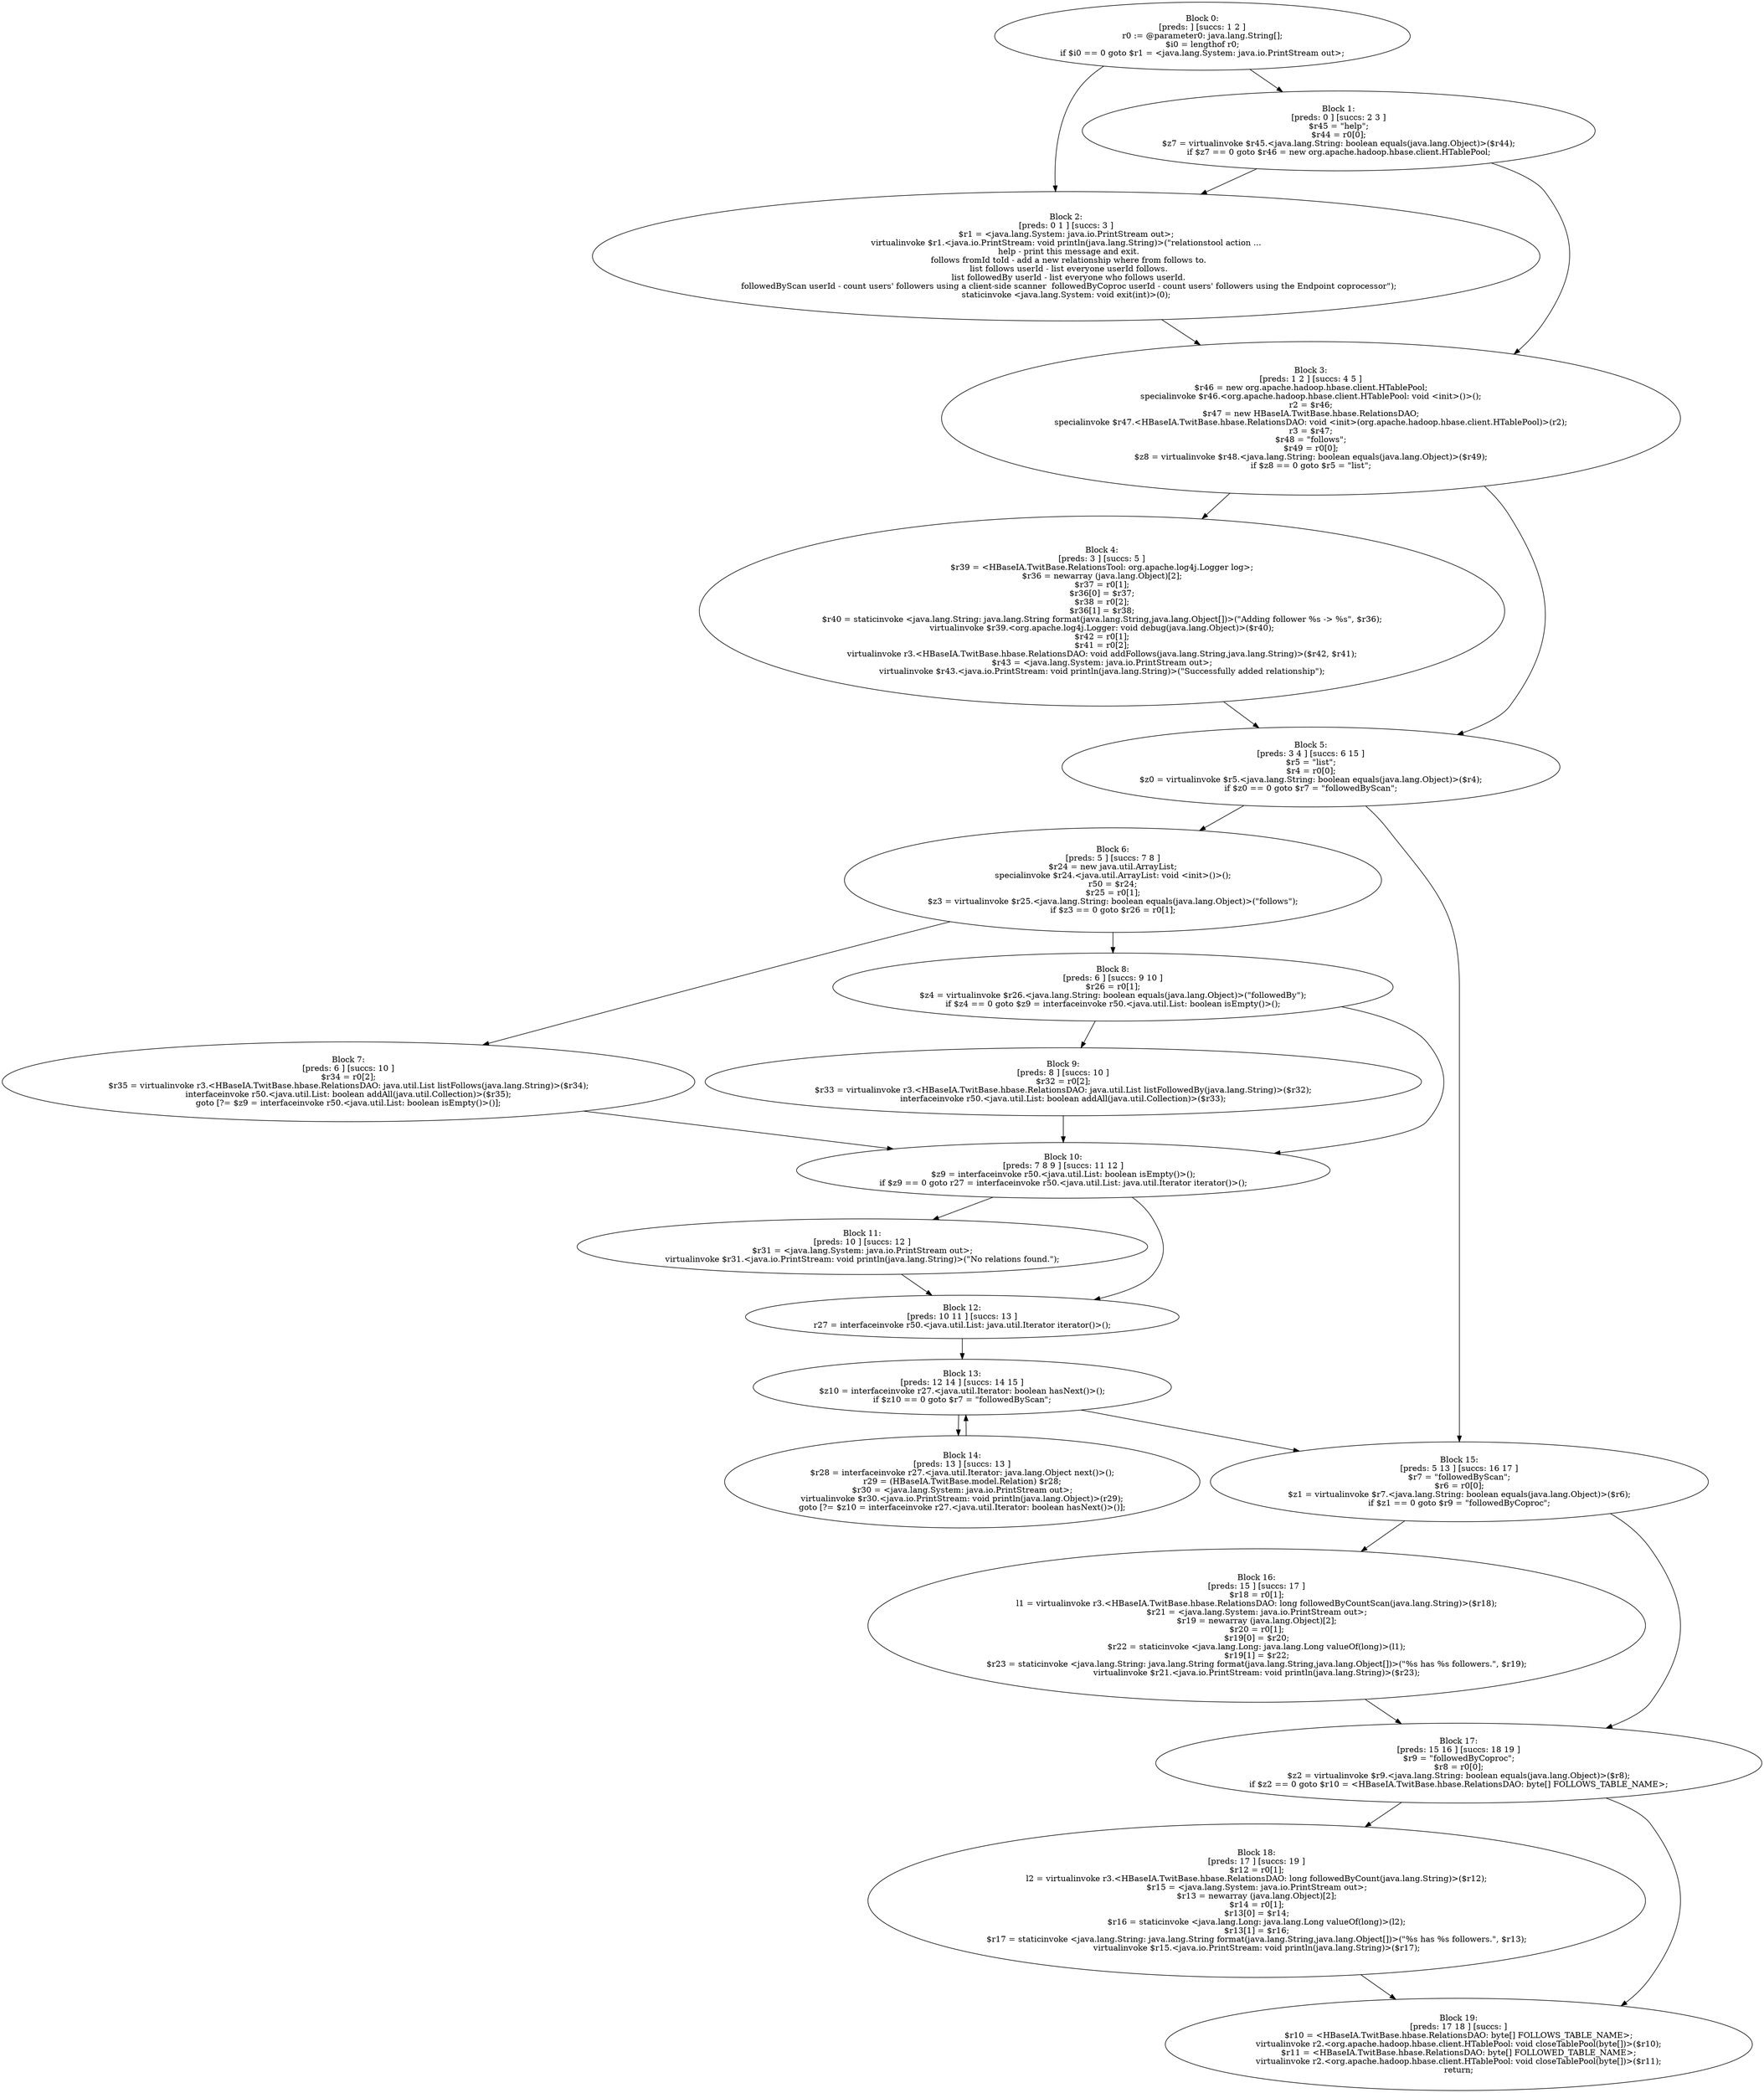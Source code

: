 digraph "unitGraph" {
    "Block 0:
[preds: ] [succs: 1 2 ]
r0 := @parameter0: java.lang.String[];
$i0 = lengthof r0;
if $i0 == 0 goto $r1 = <java.lang.System: java.io.PrintStream out>;
"
    "Block 1:
[preds: 0 ] [succs: 2 3 ]
$r45 = \"help\";
$r44 = r0[0];
$z7 = virtualinvoke $r45.<java.lang.String: boolean equals(java.lang.Object)>($r44);
if $z7 == 0 goto $r46 = new org.apache.hadoop.hbase.client.HTablePool;
"
    "Block 2:
[preds: 0 1 ] [succs: 3 ]
$r1 = <java.lang.System: java.io.PrintStream out>;
virtualinvoke $r1.<java.io.PrintStream: void println(java.lang.String)>(\"relationstool action ...\n  help - print this message and exit.\n  follows fromId toId - add a new relationship where from follows to.\n  list follows userId - list everyone userId follows.\n  list followedBy userId - list everyone who follows userId.\n  followedByScan userId - count users\' followers using a client-side scanner  followedByCoproc userId - count users\' followers using the Endpoint coprocessor\");
staticinvoke <java.lang.System: void exit(int)>(0);
"
    "Block 3:
[preds: 1 2 ] [succs: 4 5 ]
$r46 = new org.apache.hadoop.hbase.client.HTablePool;
specialinvoke $r46.<org.apache.hadoop.hbase.client.HTablePool: void <init>()>();
r2 = $r46;
$r47 = new HBaseIA.TwitBase.hbase.RelationsDAO;
specialinvoke $r47.<HBaseIA.TwitBase.hbase.RelationsDAO: void <init>(org.apache.hadoop.hbase.client.HTablePool)>(r2);
r3 = $r47;
$r48 = \"follows\";
$r49 = r0[0];
$z8 = virtualinvoke $r48.<java.lang.String: boolean equals(java.lang.Object)>($r49);
if $z8 == 0 goto $r5 = \"list\";
"
    "Block 4:
[preds: 3 ] [succs: 5 ]
$r39 = <HBaseIA.TwitBase.RelationsTool: org.apache.log4j.Logger log>;
$r36 = newarray (java.lang.Object)[2];
$r37 = r0[1];
$r36[0] = $r37;
$r38 = r0[2];
$r36[1] = $r38;
$r40 = staticinvoke <java.lang.String: java.lang.String format(java.lang.String,java.lang.Object[])>(\"Adding follower %s -> %s\", $r36);
virtualinvoke $r39.<org.apache.log4j.Logger: void debug(java.lang.Object)>($r40);
$r42 = r0[1];
$r41 = r0[2];
virtualinvoke r3.<HBaseIA.TwitBase.hbase.RelationsDAO: void addFollows(java.lang.String,java.lang.String)>($r42, $r41);
$r43 = <java.lang.System: java.io.PrintStream out>;
virtualinvoke $r43.<java.io.PrintStream: void println(java.lang.String)>(\"Successfully added relationship\");
"
    "Block 5:
[preds: 3 4 ] [succs: 6 15 ]
$r5 = \"list\";
$r4 = r0[0];
$z0 = virtualinvoke $r5.<java.lang.String: boolean equals(java.lang.Object)>($r4);
if $z0 == 0 goto $r7 = \"followedByScan\";
"
    "Block 6:
[preds: 5 ] [succs: 7 8 ]
$r24 = new java.util.ArrayList;
specialinvoke $r24.<java.util.ArrayList: void <init>()>();
r50 = $r24;
$r25 = r0[1];
$z3 = virtualinvoke $r25.<java.lang.String: boolean equals(java.lang.Object)>(\"follows\");
if $z3 == 0 goto $r26 = r0[1];
"
    "Block 7:
[preds: 6 ] [succs: 10 ]
$r34 = r0[2];
$r35 = virtualinvoke r3.<HBaseIA.TwitBase.hbase.RelationsDAO: java.util.List listFollows(java.lang.String)>($r34);
interfaceinvoke r50.<java.util.List: boolean addAll(java.util.Collection)>($r35);
goto [?= $z9 = interfaceinvoke r50.<java.util.List: boolean isEmpty()>()];
"
    "Block 8:
[preds: 6 ] [succs: 9 10 ]
$r26 = r0[1];
$z4 = virtualinvoke $r26.<java.lang.String: boolean equals(java.lang.Object)>(\"followedBy\");
if $z4 == 0 goto $z9 = interfaceinvoke r50.<java.util.List: boolean isEmpty()>();
"
    "Block 9:
[preds: 8 ] [succs: 10 ]
$r32 = r0[2];
$r33 = virtualinvoke r3.<HBaseIA.TwitBase.hbase.RelationsDAO: java.util.List listFollowedBy(java.lang.String)>($r32);
interfaceinvoke r50.<java.util.List: boolean addAll(java.util.Collection)>($r33);
"
    "Block 10:
[preds: 7 8 9 ] [succs: 11 12 ]
$z9 = interfaceinvoke r50.<java.util.List: boolean isEmpty()>();
if $z9 == 0 goto r27 = interfaceinvoke r50.<java.util.List: java.util.Iterator iterator()>();
"
    "Block 11:
[preds: 10 ] [succs: 12 ]
$r31 = <java.lang.System: java.io.PrintStream out>;
virtualinvoke $r31.<java.io.PrintStream: void println(java.lang.String)>(\"No relations found.\");
"
    "Block 12:
[preds: 10 11 ] [succs: 13 ]
r27 = interfaceinvoke r50.<java.util.List: java.util.Iterator iterator()>();
"
    "Block 13:
[preds: 12 14 ] [succs: 14 15 ]
$z10 = interfaceinvoke r27.<java.util.Iterator: boolean hasNext()>();
if $z10 == 0 goto $r7 = \"followedByScan\";
"
    "Block 14:
[preds: 13 ] [succs: 13 ]
$r28 = interfaceinvoke r27.<java.util.Iterator: java.lang.Object next()>();
r29 = (HBaseIA.TwitBase.model.Relation) $r28;
$r30 = <java.lang.System: java.io.PrintStream out>;
virtualinvoke $r30.<java.io.PrintStream: void println(java.lang.Object)>(r29);
goto [?= $z10 = interfaceinvoke r27.<java.util.Iterator: boolean hasNext()>()];
"
    "Block 15:
[preds: 5 13 ] [succs: 16 17 ]
$r7 = \"followedByScan\";
$r6 = r0[0];
$z1 = virtualinvoke $r7.<java.lang.String: boolean equals(java.lang.Object)>($r6);
if $z1 == 0 goto $r9 = \"followedByCoproc\";
"
    "Block 16:
[preds: 15 ] [succs: 17 ]
$r18 = r0[1];
l1 = virtualinvoke r3.<HBaseIA.TwitBase.hbase.RelationsDAO: long followedByCountScan(java.lang.String)>($r18);
$r21 = <java.lang.System: java.io.PrintStream out>;
$r19 = newarray (java.lang.Object)[2];
$r20 = r0[1];
$r19[0] = $r20;
$r22 = staticinvoke <java.lang.Long: java.lang.Long valueOf(long)>(l1);
$r19[1] = $r22;
$r23 = staticinvoke <java.lang.String: java.lang.String format(java.lang.String,java.lang.Object[])>(\"%s has %s followers.\", $r19);
virtualinvoke $r21.<java.io.PrintStream: void println(java.lang.String)>($r23);
"
    "Block 17:
[preds: 15 16 ] [succs: 18 19 ]
$r9 = \"followedByCoproc\";
$r8 = r0[0];
$z2 = virtualinvoke $r9.<java.lang.String: boolean equals(java.lang.Object)>($r8);
if $z2 == 0 goto $r10 = <HBaseIA.TwitBase.hbase.RelationsDAO: byte[] FOLLOWS_TABLE_NAME>;
"
    "Block 18:
[preds: 17 ] [succs: 19 ]
$r12 = r0[1];
l2 = virtualinvoke r3.<HBaseIA.TwitBase.hbase.RelationsDAO: long followedByCount(java.lang.String)>($r12);
$r15 = <java.lang.System: java.io.PrintStream out>;
$r13 = newarray (java.lang.Object)[2];
$r14 = r0[1];
$r13[0] = $r14;
$r16 = staticinvoke <java.lang.Long: java.lang.Long valueOf(long)>(l2);
$r13[1] = $r16;
$r17 = staticinvoke <java.lang.String: java.lang.String format(java.lang.String,java.lang.Object[])>(\"%s has %s followers.\", $r13);
virtualinvoke $r15.<java.io.PrintStream: void println(java.lang.String)>($r17);
"
    "Block 19:
[preds: 17 18 ] [succs: ]
$r10 = <HBaseIA.TwitBase.hbase.RelationsDAO: byte[] FOLLOWS_TABLE_NAME>;
virtualinvoke r2.<org.apache.hadoop.hbase.client.HTablePool: void closeTablePool(byte[])>($r10);
$r11 = <HBaseIA.TwitBase.hbase.RelationsDAO: byte[] FOLLOWED_TABLE_NAME>;
virtualinvoke r2.<org.apache.hadoop.hbase.client.HTablePool: void closeTablePool(byte[])>($r11);
return;
"
    "Block 0:
[preds: ] [succs: 1 2 ]
r0 := @parameter0: java.lang.String[];
$i0 = lengthof r0;
if $i0 == 0 goto $r1 = <java.lang.System: java.io.PrintStream out>;
"->"Block 1:
[preds: 0 ] [succs: 2 3 ]
$r45 = \"help\";
$r44 = r0[0];
$z7 = virtualinvoke $r45.<java.lang.String: boolean equals(java.lang.Object)>($r44);
if $z7 == 0 goto $r46 = new org.apache.hadoop.hbase.client.HTablePool;
";
    "Block 0:
[preds: ] [succs: 1 2 ]
r0 := @parameter0: java.lang.String[];
$i0 = lengthof r0;
if $i0 == 0 goto $r1 = <java.lang.System: java.io.PrintStream out>;
"->"Block 2:
[preds: 0 1 ] [succs: 3 ]
$r1 = <java.lang.System: java.io.PrintStream out>;
virtualinvoke $r1.<java.io.PrintStream: void println(java.lang.String)>(\"relationstool action ...\n  help - print this message and exit.\n  follows fromId toId - add a new relationship where from follows to.\n  list follows userId - list everyone userId follows.\n  list followedBy userId - list everyone who follows userId.\n  followedByScan userId - count users\' followers using a client-side scanner  followedByCoproc userId - count users\' followers using the Endpoint coprocessor\");
staticinvoke <java.lang.System: void exit(int)>(0);
";
    "Block 1:
[preds: 0 ] [succs: 2 3 ]
$r45 = \"help\";
$r44 = r0[0];
$z7 = virtualinvoke $r45.<java.lang.String: boolean equals(java.lang.Object)>($r44);
if $z7 == 0 goto $r46 = new org.apache.hadoop.hbase.client.HTablePool;
"->"Block 2:
[preds: 0 1 ] [succs: 3 ]
$r1 = <java.lang.System: java.io.PrintStream out>;
virtualinvoke $r1.<java.io.PrintStream: void println(java.lang.String)>(\"relationstool action ...\n  help - print this message and exit.\n  follows fromId toId - add a new relationship where from follows to.\n  list follows userId - list everyone userId follows.\n  list followedBy userId - list everyone who follows userId.\n  followedByScan userId - count users\' followers using a client-side scanner  followedByCoproc userId - count users\' followers using the Endpoint coprocessor\");
staticinvoke <java.lang.System: void exit(int)>(0);
";
    "Block 1:
[preds: 0 ] [succs: 2 3 ]
$r45 = \"help\";
$r44 = r0[0];
$z7 = virtualinvoke $r45.<java.lang.String: boolean equals(java.lang.Object)>($r44);
if $z7 == 0 goto $r46 = new org.apache.hadoop.hbase.client.HTablePool;
"->"Block 3:
[preds: 1 2 ] [succs: 4 5 ]
$r46 = new org.apache.hadoop.hbase.client.HTablePool;
specialinvoke $r46.<org.apache.hadoop.hbase.client.HTablePool: void <init>()>();
r2 = $r46;
$r47 = new HBaseIA.TwitBase.hbase.RelationsDAO;
specialinvoke $r47.<HBaseIA.TwitBase.hbase.RelationsDAO: void <init>(org.apache.hadoop.hbase.client.HTablePool)>(r2);
r3 = $r47;
$r48 = \"follows\";
$r49 = r0[0];
$z8 = virtualinvoke $r48.<java.lang.String: boolean equals(java.lang.Object)>($r49);
if $z8 == 0 goto $r5 = \"list\";
";
    "Block 2:
[preds: 0 1 ] [succs: 3 ]
$r1 = <java.lang.System: java.io.PrintStream out>;
virtualinvoke $r1.<java.io.PrintStream: void println(java.lang.String)>(\"relationstool action ...\n  help - print this message and exit.\n  follows fromId toId - add a new relationship where from follows to.\n  list follows userId - list everyone userId follows.\n  list followedBy userId - list everyone who follows userId.\n  followedByScan userId - count users\' followers using a client-side scanner  followedByCoproc userId - count users\' followers using the Endpoint coprocessor\");
staticinvoke <java.lang.System: void exit(int)>(0);
"->"Block 3:
[preds: 1 2 ] [succs: 4 5 ]
$r46 = new org.apache.hadoop.hbase.client.HTablePool;
specialinvoke $r46.<org.apache.hadoop.hbase.client.HTablePool: void <init>()>();
r2 = $r46;
$r47 = new HBaseIA.TwitBase.hbase.RelationsDAO;
specialinvoke $r47.<HBaseIA.TwitBase.hbase.RelationsDAO: void <init>(org.apache.hadoop.hbase.client.HTablePool)>(r2);
r3 = $r47;
$r48 = \"follows\";
$r49 = r0[0];
$z8 = virtualinvoke $r48.<java.lang.String: boolean equals(java.lang.Object)>($r49);
if $z8 == 0 goto $r5 = \"list\";
";
    "Block 3:
[preds: 1 2 ] [succs: 4 5 ]
$r46 = new org.apache.hadoop.hbase.client.HTablePool;
specialinvoke $r46.<org.apache.hadoop.hbase.client.HTablePool: void <init>()>();
r2 = $r46;
$r47 = new HBaseIA.TwitBase.hbase.RelationsDAO;
specialinvoke $r47.<HBaseIA.TwitBase.hbase.RelationsDAO: void <init>(org.apache.hadoop.hbase.client.HTablePool)>(r2);
r3 = $r47;
$r48 = \"follows\";
$r49 = r0[0];
$z8 = virtualinvoke $r48.<java.lang.String: boolean equals(java.lang.Object)>($r49);
if $z8 == 0 goto $r5 = \"list\";
"->"Block 4:
[preds: 3 ] [succs: 5 ]
$r39 = <HBaseIA.TwitBase.RelationsTool: org.apache.log4j.Logger log>;
$r36 = newarray (java.lang.Object)[2];
$r37 = r0[1];
$r36[0] = $r37;
$r38 = r0[2];
$r36[1] = $r38;
$r40 = staticinvoke <java.lang.String: java.lang.String format(java.lang.String,java.lang.Object[])>(\"Adding follower %s -> %s\", $r36);
virtualinvoke $r39.<org.apache.log4j.Logger: void debug(java.lang.Object)>($r40);
$r42 = r0[1];
$r41 = r0[2];
virtualinvoke r3.<HBaseIA.TwitBase.hbase.RelationsDAO: void addFollows(java.lang.String,java.lang.String)>($r42, $r41);
$r43 = <java.lang.System: java.io.PrintStream out>;
virtualinvoke $r43.<java.io.PrintStream: void println(java.lang.String)>(\"Successfully added relationship\");
";
    "Block 3:
[preds: 1 2 ] [succs: 4 5 ]
$r46 = new org.apache.hadoop.hbase.client.HTablePool;
specialinvoke $r46.<org.apache.hadoop.hbase.client.HTablePool: void <init>()>();
r2 = $r46;
$r47 = new HBaseIA.TwitBase.hbase.RelationsDAO;
specialinvoke $r47.<HBaseIA.TwitBase.hbase.RelationsDAO: void <init>(org.apache.hadoop.hbase.client.HTablePool)>(r2);
r3 = $r47;
$r48 = \"follows\";
$r49 = r0[0];
$z8 = virtualinvoke $r48.<java.lang.String: boolean equals(java.lang.Object)>($r49);
if $z8 == 0 goto $r5 = \"list\";
"->"Block 5:
[preds: 3 4 ] [succs: 6 15 ]
$r5 = \"list\";
$r4 = r0[0];
$z0 = virtualinvoke $r5.<java.lang.String: boolean equals(java.lang.Object)>($r4);
if $z0 == 0 goto $r7 = \"followedByScan\";
";
    "Block 4:
[preds: 3 ] [succs: 5 ]
$r39 = <HBaseIA.TwitBase.RelationsTool: org.apache.log4j.Logger log>;
$r36 = newarray (java.lang.Object)[2];
$r37 = r0[1];
$r36[0] = $r37;
$r38 = r0[2];
$r36[1] = $r38;
$r40 = staticinvoke <java.lang.String: java.lang.String format(java.lang.String,java.lang.Object[])>(\"Adding follower %s -> %s\", $r36);
virtualinvoke $r39.<org.apache.log4j.Logger: void debug(java.lang.Object)>($r40);
$r42 = r0[1];
$r41 = r0[2];
virtualinvoke r3.<HBaseIA.TwitBase.hbase.RelationsDAO: void addFollows(java.lang.String,java.lang.String)>($r42, $r41);
$r43 = <java.lang.System: java.io.PrintStream out>;
virtualinvoke $r43.<java.io.PrintStream: void println(java.lang.String)>(\"Successfully added relationship\");
"->"Block 5:
[preds: 3 4 ] [succs: 6 15 ]
$r5 = \"list\";
$r4 = r0[0];
$z0 = virtualinvoke $r5.<java.lang.String: boolean equals(java.lang.Object)>($r4);
if $z0 == 0 goto $r7 = \"followedByScan\";
";
    "Block 5:
[preds: 3 4 ] [succs: 6 15 ]
$r5 = \"list\";
$r4 = r0[0];
$z0 = virtualinvoke $r5.<java.lang.String: boolean equals(java.lang.Object)>($r4);
if $z0 == 0 goto $r7 = \"followedByScan\";
"->"Block 6:
[preds: 5 ] [succs: 7 8 ]
$r24 = new java.util.ArrayList;
specialinvoke $r24.<java.util.ArrayList: void <init>()>();
r50 = $r24;
$r25 = r0[1];
$z3 = virtualinvoke $r25.<java.lang.String: boolean equals(java.lang.Object)>(\"follows\");
if $z3 == 0 goto $r26 = r0[1];
";
    "Block 5:
[preds: 3 4 ] [succs: 6 15 ]
$r5 = \"list\";
$r4 = r0[0];
$z0 = virtualinvoke $r5.<java.lang.String: boolean equals(java.lang.Object)>($r4);
if $z0 == 0 goto $r7 = \"followedByScan\";
"->"Block 15:
[preds: 5 13 ] [succs: 16 17 ]
$r7 = \"followedByScan\";
$r6 = r0[0];
$z1 = virtualinvoke $r7.<java.lang.String: boolean equals(java.lang.Object)>($r6);
if $z1 == 0 goto $r9 = \"followedByCoproc\";
";
    "Block 6:
[preds: 5 ] [succs: 7 8 ]
$r24 = new java.util.ArrayList;
specialinvoke $r24.<java.util.ArrayList: void <init>()>();
r50 = $r24;
$r25 = r0[1];
$z3 = virtualinvoke $r25.<java.lang.String: boolean equals(java.lang.Object)>(\"follows\");
if $z3 == 0 goto $r26 = r0[1];
"->"Block 7:
[preds: 6 ] [succs: 10 ]
$r34 = r0[2];
$r35 = virtualinvoke r3.<HBaseIA.TwitBase.hbase.RelationsDAO: java.util.List listFollows(java.lang.String)>($r34);
interfaceinvoke r50.<java.util.List: boolean addAll(java.util.Collection)>($r35);
goto [?= $z9 = interfaceinvoke r50.<java.util.List: boolean isEmpty()>()];
";
    "Block 6:
[preds: 5 ] [succs: 7 8 ]
$r24 = new java.util.ArrayList;
specialinvoke $r24.<java.util.ArrayList: void <init>()>();
r50 = $r24;
$r25 = r0[1];
$z3 = virtualinvoke $r25.<java.lang.String: boolean equals(java.lang.Object)>(\"follows\");
if $z3 == 0 goto $r26 = r0[1];
"->"Block 8:
[preds: 6 ] [succs: 9 10 ]
$r26 = r0[1];
$z4 = virtualinvoke $r26.<java.lang.String: boolean equals(java.lang.Object)>(\"followedBy\");
if $z4 == 0 goto $z9 = interfaceinvoke r50.<java.util.List: boolean isEmpty()>();
";
    "Block 7:
[preds: 6 ] [succs: 10 ]
$r34 = r0[2];
$r35 = virtualinvoke r3.<HBaseIA.TwitBase.hbase.RelationsDAO: java.util.List listFollows(java.lang.String)>($r34);
interfaceinvoke r50.<java.util.List: boolean addAll(java.util.Collection)>($r35);
goto [?= $z9 = interfaceinvoke r50.<java.util.List: boolean isEmpty()>()];
"->"Block 10:
[preds: 7 8 9 ] [succs: 11 12 ]
$z9 = interfaceinvoke r50.<java.util.List: boolean isEmpty()>();
if $z9 == 0 goto r27 = interfaceinvoke r50.<java.util.List: java.util.Iterator iterator()>();
";
    "Block 8:
[preds: 6 ] [succs: 9 10 ]
$r26 = r0[1];
$z4 = virtualinvoke $r26.<java.lang.String: boolean equals(java.lang.Object)>(\"followedBy\");
if $z4 == 0 goto $z9 = interfaceinvoke r50.<java.util.List: boolean isEmpty()>();
"->"Block 9:
[preds: 8 ] [succs: 10 ]
$r32 = r0[2];
$r33 = virtualinvoke r3.<HBaseIA.TwitBase.hbase.RelationsDAO: java.util.List listFollowedBy(java.lang.String)>($r32);
interfaceinvoke r50.<java.util.List: boolean addAll(java.util.Collection)>($r33);
";
    "Block 8:
[preds: 6 ] [succs: 9 10 ]
$r26 = r0[1];
$z4 = virtualinvoke $r26.<java.lang.String: boolean equals(java.lang.Object)>(\"followedBy\");
if $z4 == 0 goto $z9 = interfaceinvoke r50.<java.util.List: boolean isEmpty()>();
"->"Block 10:
[preds: 7 8 9 ] [succs: 11 12 ]
$z9 = interfaceinvoke r50.<java.util.List: boolean isEmpty()>();
if $z9 == 0 goto r27 = interfaceinvoke r50.<java.util.List: java.util.Iterator iterator()>();
";
    "Block 9:
[preds: 8 ] [succs: 10 ]
$r32 = r0[2];
$r33 = virtualinvoke r3.<HBaseIA.TwitBase.hbase.RelationsDAO: java.util.List listFollowedBy(java.lang.String)>($r32);
interfaceinvoke r50.<java.util.List: boolean addAll(java.util.Collection)>($r33);
"->"Block 10:
[preds: 7 8 9 ] [succs: 11 12 ]
$z9 = interfaceinvoke r50.<java.util.List: boolean isEmpty()>();
if $z9 == 0 goto r27 = interfaceinvoke r50.<java.util.List: java.util.Iterator iterator()>();
";
    "Block 10:
[preds: 7 8 9 ] [succs: 11 12 ]
$z9 = interfaceinvoke r50.<java.util.List: boolean isEmpty()>();
if $z9 == 0 goto r27 = interfaceinvoke r50.<java.util.List: java.util.Iterator iterator()>();
"->"Block 11:
[preds: 10 ] [succs: 12 ]
$r31 = <java.lang.System: java.io.PrintStream out>;
virtualinvoke $r31.<java.io.PrintStream: void println(java.lang.String)>(\"No relations found.\");
";
    "Block 10:
[preds: 7 8 9 ] [succs: 11 12 ]
$z9 = interfaceinvoke r50.<java.util.List: boolean isEmpty()>();
if $z9 == 0 goto r27 = interfaceinvoke r50.<java.util.List: java.util.Iterator iterator()>();
"->"Block 12:
[preds: 10 11 ] [succs: 13 ]
r27 = interfaceinvoke r50.<java.util.List: java.util.Iterator iterator()>();
";
    "Block 11:
[preds: 10 ] [succs: 12 ]
$r31 = <java.lang.System: java.io.PrintStream out>;
virtualinvoke $r31.<java.io.PrintStream: void println(java.lang.String)>(\"No relations found.\");
"->"Block 12:
[preds: 10 11 ] [succs: 13 ]
r27 = interfaceinvoke r50.<java.util.List: java.util.Iterator iterator()>();
";
    "Block 12:
[preds: 10 11 ] [succs: 13 ]
r27 = interfaceinvoke r50.<java.util.List: java.util.Iterator iterator()>();
"->"Block 13:
[preds: 12 14 ] [succs: 14 15 ]
$z10 = interfaceinvoke r27.<java.util.Iterator: boolean hasNext()>();
if $z10 == 0 goto $r7 = \"followedByScan\";
";
    "Block 13:
[preds: 12 14 ] [succs: 14 15 ]
$z10 = interfaceinvoke r27.<java.util.Iterator: boolean hasNext()>();
if $z10 == 0 goto $r7 = \"followedByScan\";
"->"Block 14:
[preds: 13 ] [succs: 13 ]
$r28 = interfaceinvoke r27.<java.util.Iterator: java.lang.Object next()>();
r29 = (HBaseIA.TwitBase.model.Relation) $r28;
$r30 = <java.lang.System: java.io.PrintStream out>;
virtualinvoke $r30.<java.io.PrintStream: void println(java.lang.Object)>(r29);
goto [?= $z10 = interfaceinvoke r27.<java.util.Iterator: boolean hasNext()>()];
";
    "Block 13:
[preds: 12 14 ] [succs: 14 15 ]
$z10 = interfaceinvoke r27.<java.util.Iterator: boolean hasNext()>();
if $z10 == 0 goto $r7 = \"followedByScan\";
"->"Block 15:
[preds: 5 13 ] [succs: 16 17 ]
$r7 = \"followedByScan\";
$r6 = r0[0];
$z1 = virtualinvoke $r7.<java.lang.String: boolean equals(java.lang.Object)>($r6);
if $z1 == 0 goto $r9 = \"followedByCoproc\";
";
    "Block 14:
[preds: 13 ] [succs: 13 ]
$r28 = interfaceinvoke r27.<java.util.Iterator: java.lang.Object next()>();
r29 = (HBaseIA.TwitBase.model.Relation) $r28;
$r30 = <java.lang.System: java.io.PrintStream out>;
virtualinvoke $r30.<java.io.PrintStream: void println(java.lang.Object)>(r29);
goto [?= $z10 = interfaceinvoke r27.<java.util.Iterator: boolean hasNext()>()];
"->"Block 13:
[preds: 12 14 ] [succs: 14 15 ]
$z10 = interfaceinvoke r27.<java.util.Iterator: boolean hasNext()>();
if $z10 == 0 goto $r7 = \"followedByScan\";
";
    "Block 15:
[preds: 5 13 ] [succs: 16 17 ]
$r7 = \"followedByScan\";
$r6 = r0[0];
$z1 = virtualinvoke $r7.<java.lang.String: boolean equals(java.lang.Object)>($r6);
if $z1 == 0 goto $r9 = \"followedByCoproc\";
"->"Block 16:
[preds: 15 ] [succs: 17 ]
$r18 = r0[1];
l1 = virtualinvoke r3.<HBaseIA.TwitBase.hbase.RelationsDAO: long followedByCountScan(java.lang.String)>($r18);
$r21 = <java.lang.System: java.io.PrintStream out>;
$r19 = newarray (java.lang.Object)[2];
$r20 = r0[1];
$r19[0] = $r20;
$r22 = staticinvoke <java.lang.Long: java.lang.Long valueOf(long)>(l1);
$r19[1] = $r22;
$r23 = staticinvoke <java.lang.String: java.lang.String format(java.lang.String,java.lang.Object[])>(\"%s has %s followers.\", $r19);
virtualinvoke $r21.<java.io.PrintStream: void println(java.lang.String)>($r23);
";
    "Block 15:
[preds: 5 13 ] [succs: 16 17 ]
$r7 = \"followedByScan\";
$r6 = r0[0];
$z1 = virtualinvoke $r7.<java.lang.String: boolean equals(java.lang.Object)>($r6);
if $z1 == 0 goto $r9 = \"followedByCoproc\";
"->"Block 17:
[preds: 15 16 ] [succs: 18 19 ]
$r9 = \"followedByCoproc\";
$r8 = r0[0];
$z2 = virtualinvoke $r9.<java.lang.String: boolean equals(java.lang.Object)>($r8);
if $z2 == 0 goto $r10 = <HBaseIA.TwitBase.hbase.RelationsDAO: byte[] FOLLOWS_TABLE_NAME>;
";
    "Block 16:
[preds: 15 ] [succs: 17 ]
$r18 = r0[1];
l1 = virtualinvoke r3.<HBaseIA.TwitBase.hbase.RelationsDAO: long followedByCountScan(java.lang.String)>($r18);
$r21 = <java.lang.System: java.io.PrintStream out>;
$r19 = newarray (java.lang.Object)[2];
$r20 = r0[1];
$r19[0] = $r20;
$r22 = staticinvoke <java.lang.Long: java.lang.Long valueOf(long)>(l1);
$r19[1] = $r22;
$r23 = staticinvoke <java.lang.String: java.lang.String format(java.lang.String,java.lang.Object[])>(\"%s has %s followers.\", $r19);
virtualinvoke $r21.<java.io.PrintStream: void println(java.lang.String)>($r23);
"->"Block 17:
[preds: 15 16 ] [succs: 18 19 ]
$r9 = \"followedByCoproc\";
$r8 = r0[0];
$z2 = virtualinvoke $r9.<java.lang.String: boolean equals(java.lang.Object)>($r8);
if $z2 == 0 goto $r10 = <HBaseIA.TwitBase.hbase.RelationsDAO: byte[] FOLLOWS_TABLE_NAME>;
";
    "Block 17:
[preds: 15 16 ] [succs: 18 19 ]
$r9 = \"followedByCoproc\";
$r8 = r0[0];
$z2 = virtualinvoke $r9.<java.lang.String: boolean equals(java.lang.Object)>($r8);
if $z2 == 0 goto $r10 = <HBaseIA.TwitBase.hbase.RelationsDAO: byte[] FOLLOWS_TABLE_NAME>;
"->"Block 18:
[preds: 17 ] [succs: 19 ]
$r12 = r0[1];
l2 = virtualinvoke r3.<HBaseIA.TwitBase.hbase.RelationsDAO: long followedByCount(java.lang.String)>($r12);
$r15 = <java.lang.System: java.io.PrintStream out>;
$r13 = newarray (java.lang.Object)[2];
$r14 = r0[1];
$r13[0] = $r14;
$r16 = staticinvoke <java.lang.Long: java.lang.Long valueOf(long)>(l2);
$r13[1] = $r16;
$r17 = staticinvoke <java.lang.String: java.lang.String format(java.lang.String,java.lang.Object[])>(\"%s has %s followers.\", $r13);
virtualinvoke $r15.<java.io.PrintStream: void println(java.lang.String)>($r17);
";
    "Block 17:
[preds: 15 16 ] [succs: 18 19 ]
$r9 = \"followedByCoproc\";
$r8 = r0[0];
$z2 = virtualinvoke $r9.<java.lang.String: boolean equals(java.lang.Object)>($r8);
if $z2 == 0 goto $r10 = <HBaseIA.TwitBase.hbase.RelationsDAO: byte[] FOLLOWS_TABLE_NAME>;
"->"Block 19:
[preds: 17 18 ] [succs: ]
$r10 = <HBaseIA.TwitBase.hbase.RelationsDAO: byte[] FOLLOWS_TABLE_NAME>;
virtualinvoke r2.<org.apache.hadoop.hbase.client.HTablePool: void closeTablePool(byte[])>($r10);
$r11 = <HBaseIA.TwitBase.hbase.RelationsDAO: byte[] FOLLOWED_TABLE_NAME>;
virtualinvoke r2.<org.apache.hadoop.hbase.client.HTablePool: void closeTablePool(byte[])>($r11);
return;
";
    "Block 18:
[preds: 17 ] [succs: 19 ]
$r12 = r0[1];
l2 = virtualinvoke r3.<HBaseIA.TwitBase.hbase.RelationsDAO: long followedByCount(java.lang.String)>($r12);
$r15 = <java.lang.System: java.io.PrintStream out>;
$r13 = newarray (java.lang.Object)[2];
$r14 = r0[1];
$r13[0] = $r14;
$r16 = staticinvoke <java.lang.Long: java.lang.Long valueOf(long)>(l2);
$r13[1] = $r16;
$r17 = staticinvoke <java.lang.String: java.lang.String format(java.lang.String,java.lang.Object[])>(\"%s has %s followers.\", $r13);
virtualinvoke $r15.<java.io.PrintStream: void println(java.lang.String)>($r17);
"->"Block 19:
[preds: 17 18 ] [succs: ]
$r10 = <HBaseIA.TwitBase.hbase.RelationsDAO: byte[] FOLLOWS_TABLE_NAME>;
virtualinvoke r2.<org.apache.hadoop.hbase.client.HTablePool: void closeTablePool(byte[])>($r10);
$r11 = <HBaseIA.TwitBase.hbase.RelationsDAO: byte[] FOLLOWED_TABLE_NAME>;
virtualinvoke r2.<org.apache.hadoop.hbase.client.HTablePool: void closeTablePool(byte[])>($r11);
return;
";
}
